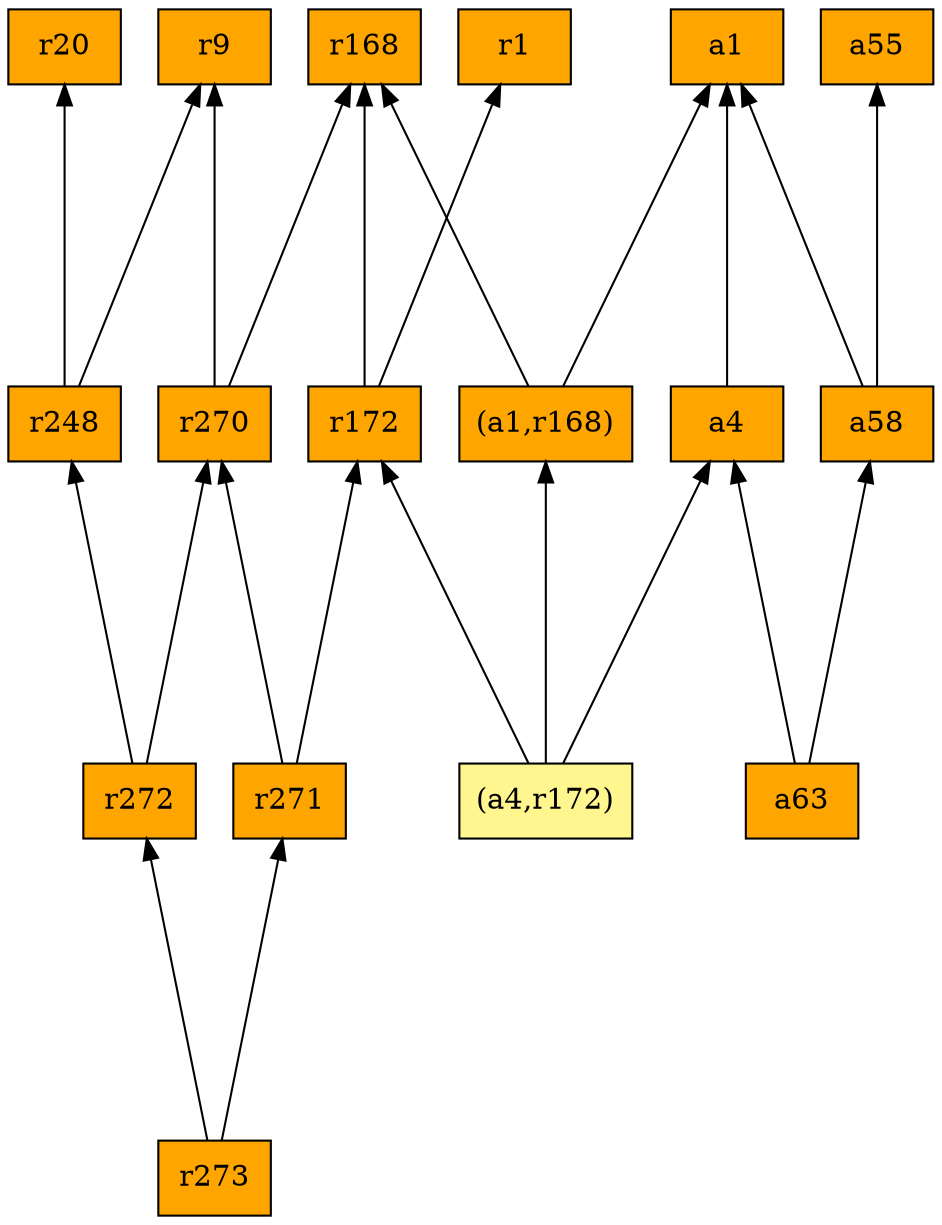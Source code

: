 digraph G {
rankdir=BT;ranksep="2.0";
"r272" [shape=record,fillcolor=orange,style=filled,label="{r272}"];
"r271" [shape=record,fillcolor=orange,style=filled,label="{r271}"];
"a58" [shape=record,fillcolor=orange,style=filled,label="{a58}"];
"a63" [shape=record,fillcolor=orange,style=filled,label="{a63}"];
"(a1,r168)" [shape=record,fillcolor=orange,style=filled,label="{(a1,r168)}"];
"(a4,r172)" [shape=record,fillcolor=khaki1,style=filled,label="{(a4,r172)}"];
"r9" [shape=record,fillcolor=orange,style=filled,label="{r9}"];
"a1" [shape=record,fillcolor=orange,style=filled,label="{a1}"];
"r270" [shape=record,fillcolor=orange,style=filled,label="{r270}"];
"r172" [shape=record,fillcolor=orange,style=filled,label="{r172}"];
"r248" [shape=record,fillcolor=orange,style=filled,label="{r248}"];
"a4" [shape=record,fillcolor=orange,style=filled,label="{a4}"];
"a55" [shape=record,fillcolor=orange,style=filled,label="{a55}"];
"r20" [shape=record,fillcolor=orange,style=filled,label="{r20}"];
"r1" [shape=record,fillcolor=orange,style=filled,label="{r1}"];
"r273" [shape=record,fillcolor=orange,style=filled,label="{r273}"];
"r168" [shape=record,fillcolor=orange,style=filled,label="{r168}"];
"r272" -> "r270"
"r272" -> "r248"
"r271" -> "r270"
"r271" -> "r172"
"a58" -> "a1"
"a58" -> "a55"
"a63" -> "a58"
"a63" -> "a4"
"(a1,r168)" -> "a1"
"(a1,r168)" -> "r168"
"(a4,r172)" -> "a4"
"(a4,r172)" -> "(a1,r168)"
"(a4,r172)" -> "r172"
"r270" -> "r9"
"r270" -> "r168"
"r172" -> "r1"
"r172" -> "r168"
"r248" -> "r9"
"r248" -> "r20"
"a4" -> "a1"
"r273" -> "r272"
"r273" -> "r271"
}